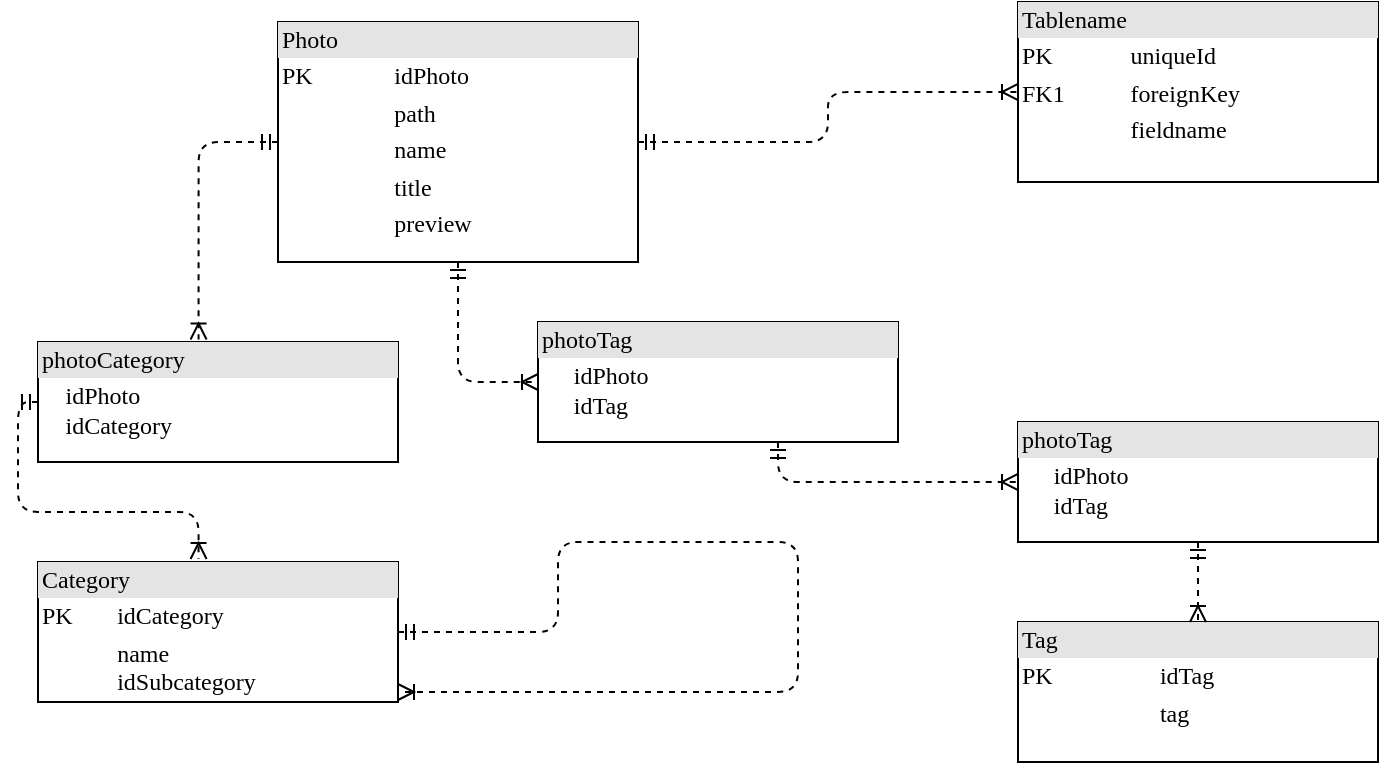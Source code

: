 <mxfile version="21.7.1" type="github">
  <diagram name="Page-1" id="2ca16b54-16f6-2749-3443-fa8db7711227">
    <mxGraphModel dx="1323" dy="707" grid="1" gridSize="10" guides="1" tooltips="1" connect="1" arrows="1" fold="1" page="1" pageScale="1" pageWidth="1100" pageHeight="850" background="none" math="0" shadow="0">
      <root>
        <mxCell id="0" />
        <mxCell id="1" parent="0" />
        <mxCell id="2ed32ef02a7f4228-19" style="edgeStyle=orthogonalEdgeStyle;html=1;dashed=1;labelBackgroundColor=none;startArrow=ERmandOne;endArrow=ERoneToMany;fontFamily=Verdana;fontSize=12;align=left;entryX=0;entryY=0.5;" parent="1" source="4DvJi_rB__Rt1rGt3kKM-1" target="2ed32ef02a7f4228-10" edge="1">
          <mxGeometry relative="1" as="geometry">
            <Array as="points">
              <mxPoint x="290" y="210" />
              <mxPoint x="410" y="210" />
              <mxPoint x="410" y="275" />
            </Array>
          </mxGeometry>
        </mxCell>
        <mxCell id="2ed32ef02a7f4228-20" style="edgeStyle=orthogonalEdgeStyle;html=1;dashed=1;labelBackgroundColor=none;startArrow=ERmandOne;endArrow=ERoneToMany;fontFamily=Verdana;fontSize=12;align=left;" parent="1" source="2ed32ef02a7f4228-2" target="2ed32ef02a7f4228-11" edge="1">
          <mxGeometry relative="1" as="geometry" />
        </mxCell>
        <mxCell id="2ed32ef02a7f4228-2" value="&lt;div style=&quot;box-sizing: border-box ; width: 100% ; background: #e4e4e4 ; padding: 2px&quot;&gt;Photo&lt;/div&gt;&lt;table style=&quot;width: 100% ; font-size: 1em&quot; cellpadding=&quot;2&quot; cellspacing=&quot;0&quot;&gt;&lt;tbody&gt;&lt;tr&gt;&lt;td&gt;PK&lt;/td&gt;&lt;td&gt;idPhoto&lt;/td&gt;&lt;/tr&gt;&lt;tr&gt;&lt;td&gt;&lt;br&gt;&lt;/td&gt;&lt;td&gt;path&lt;/td&gt;&lt;/tr&gt;&lt;tr&gt;&lt;td&gt;&lt;/td&gt;&lt;td&gt;name&lt;/td&gt;&lt;/tr&gt;&lt;tr&gt;&lt;td&gt;&lt;br&gt;&lt;/td&gt;&lt;td&gt;title&lt;br&gt;&lt;/td&gt;&lt;/tr&gt;&lt;tr&gt;&lt;td&gt;&lt;/td&gt;&lt;td&gt;preview&lt;/td&gt;&lt;/tr&gt;&lt;/tbody&gt;&lt;/table&gt;" style="verticalAlign=top;align=left;overflow=fill;html=1;rounded=0;shadow=0;comic=0;labelBackgroundColor=none;strokeWidth=1;fontFamily=Verdana;fontSize=12" parent="1" vertex="1">
          <mxGeometry x="160" y="50" width="180" height="120" as="geometry" />
        </mxCell>
        <mxCell id="2ed32ef02a7f4228-9" value="&lt;div style=&quot;box-sizing:border-box;width:100%;background:#e4e4e4;padding:2px;&quot;&gt;Tag&lt;/div&gt;&lt;table style=&quot;width:100%;font-size:1em;&quot; cellpadding=&quot;2&quot; cellspacing=&quot;0&quot;&gt;&lt;tbody&gt;&lt;tr&gt;&lt;td&gt;PK&lt;/td&gt;&lt;td&gt;idTag&lt;/td&gt;&lt;/tr&gt;&lt;tr&gt;&lt;td&gt;&lt;br&gt;&lt;/td&gt;&lt;td&gt;tag&lt;/td&gt;&lt;/tr&gt;&lt;tr&gt;&lt;td&gt;&lt;/td&gt;&lt;td&gt;&lt;br&gt;&lt;/td&gt;&lt;/tr&gt;&lt;/tbody&gt;&lt;/table&gt;" style="verticalAlign=top;align=left;overflow=fill;html=1;rounded=0;shadow=0;comic=0;labelBackgroundColor=none;strokeWidth=1;fontFamily=Verdana;fontSize=12" parent="1" vertex="1">
          <mxGeometry x="530" y="350" width="180" height="70" as="geometry" />
        </mxCell>
        <mxCell id="2ed32ef02a7f4228-21" style="edgeStyle=orthogonalEdgeStyle;html=1;entryX=0.5;entryY=0;dashed=1;labelBackgroundColor=none;startArrow=ERmandOne;endArrow=ERoneToMany;fontFamily=Verdana;fontSize=12;align=left;" parent="1" source="2ed32ef02a7f4228-10" target="2ed32ef02a7f4228-9" edge="1">
          <mxGeometry relative="1" as="geometry" />
        </mxCell>
        <mxCell id="2ed32ef02a7f4228-10" value="&lt;div style=&quot;box-sizing: border-box ; width: 100% ; background: #e4e4e4 ; padding: 2px&quot;&gt;photoTag&lt;/div&gt;&lt;table style=&quot;width: 100% ; font-size: 1em&quot; cellpadding=&quot;2&quot; cellspacing=&quot;0&quot;&gt;&lt;tbody&gt;&lt;tr&gt;&lt;td&gt;&lt;br&gt;&lt;/td&gt;&lt;td&gt;idPhoto&lt;br&gt;idTag&lt;/td&gt;&lt;/tr&gt;&lt;/tbody&gt;&lt;/table&gt;" style="verticalAlign=top;align=left;overflow=fill;html=1;rounded=0;shadow=0;comic=0;labelBackgroundColor=none;strokeWidth=1;fontFamily=Verdana;fontSize=12" parent="1" vertex="1">
          <mxGeometry x="530" y="250" width="180" height="60" as="geometry" />
        </mxCell>
        <mxCell id="2ed32ef02a7f4228-11" value="&lt;div style=&quot;box-sizing:border-box;width:100%;background:#e4e4e4;padding:2px;&quot;&gt;Tablename&lt;/div&gt;&lt;table style=&quot;width:100%;font-size:1em;&quot; cellpadding=&quot;2&quot; cellspacing=&quot;0&quot;&gt;&lt;tr&gt;&lt;td&gt;PK&lt;/td&gt;&lt;td&gt;uniqueId&lt;/td&gt;&lt;/tr&gt;&lt;tr&gt;&lt;td&gt;FK1&lt;/td&gt;&lt;td&gt;foreignKey&lt;/td&gt;&lt;/tr&gt;&lt;tr&gt;&lt;td&gt;&lt;/td&gt;&lt;td&gt;fieldname&lt;/td&gt;&lt;/tr&gt;&lt;/table&gt;" style="verticalAlign=top;align=left;overflow=fill;html=1;rounded=0;shadow=0;comic=0;labelBackgroundColor=none;strokeWidth=1;fontFamily=Verdana;fontSize=12" parent="1" vertex="1">
          <mxGeometry x="530" y="40" width="180" height="90" as="geometry" />
        </mxCell>
        <mxCell id="4DvJi_rB__Rt1rGt3kKM-2" value="&lt;div style=&quot;box-sizing:border-box;width:100%;background:#e4e4e4;padding:2px;&quot;&gt;Category&lt;/div&gt;&lt;table style=&quot;width:100%;font-size:1em;&quot; cellpadding=&quot;2&quot; cellspacing=&quot;0&quot;&gt;&lt;tbody&gt;&lt;tr&gt;&lt;td&gt;PK&lt;/td&gt;&lt;td&gt;idCategory&lt;/td&gt;&lt;/tr&gt;&lt;tr&gt;&lt;td&gt;&lt;br&gt;&lt;/td&gt;&lt;td&gt;name&lt;br&gt;idSubcategory&lt;br&gt;&lt;/td&gt;&lt;/tr&gt;&lt;tr&gt;&lt;td&gt;&lt;/td&gt;&lt;td&gt;&lt;br&gt;&lt;/td&gt;&lt;/tr&gt;&lt;/tbody&gt;&lt;/table&gt;" style="verticalAlign=top;align=left;overflow=fill;html=1;rounded=0;shadow=0;comic=0;labelBackgroundColor=none;strokeWidth=1;fontFamily=Verdana;fontSize=12" vertex="1" parent="1">
          <mxGeometry x="40" y="320" width="180" height="70" as="geometry" />
        </mxCell>
        <mxCell id="4DvJi_rB__Rt1rGt3kKM-5" style="edgeStyle=orthogonalEdgeStyle;html=1;dashed=1;labelBackgroundColor=none;startArrow=ERmandOne;endArrow=ERoneToMany;fontFamily=Verdana;fontSize=12;align=left;" edge="1" parent="1" source="4DvJi_rB__Rt1rGt3kKM-2" target="4DvJi_rB__Rt1rGt3kKM-2">
          <mxGeometry relative="1" as="geometry">
            <Array as="points">
              <mxPoint x="300" y="310" />
              <mxPoint x="420" y="310" />
              <mxPoint x="420" y="385" />
            </Array>
            <mxPoint x="300" y="160" as="sourcePoint" />
            <mxPoint x="540" y="290" as="targetPoint" />
          </mxGeometry>
        </mxCell>
        <mxCell id="4DvJi_rB__Rt1rGt3kKM-6" value="" style="edgeStyle=orthogonalEdgeStyle;html=1;dashed=1;labelBackgroundColor=none;startArrow=ERmandOne;endArrow=ERoneToMany;fontFamily=Verdana;fontSize=12;align=left;entryX=0;entryY=0.5;" edge="1" parent="1" source="2ed32ef02a7f4228-2" target="4DvJi_rB__Rt1rGt3kKM-1">
          <mxGeometry relative="1" as="geometry">
            <Array as="points" />
            <mxPoint x="290" y="150" as="sourcePoint" />
            <mxPoint x="530" y="280" as="targetPoint" />
          </mxGeometry>
        </mxCell>
        <mxCell id="4DvJi_rB__Rt1rGt3kKM-1" value="&lt;div style=&quot;box-sizing: border-box ; width: 100% ; background: #e4e4e4 ; padding: 2px&quot;&gt;photoTag&lt;/div&gt;&lt;table style=&quot;width: 100% ; font-size: 1em&quot; cellpadding=&quot;2&quot; cellspacing=&quot;0&quot;&gt;&lt;tbody&gt;&lt;tr&gt;&lt;td&gt;&lt;br&gt;&lt;/td&gt;&lt;td&gt;idPhoto&lt;br&gt;idTag&lt;/td&gt;&lt;/tr&gt;&lt;/tbody&gt;&lt;/table&gt;" style="verticalAlign=top;align=left;overflow=fill;html=1;rounded=0;shadow=0;comic=0;labelBackgroundColor=none;strokeWidth=1;fontFamily=Verdana;fontSize=12" vertex="1" parent="1">
          <mxGeometry x="290" y="200" width="180" height="60" as="geometry" />
        </mxCell>
        <mxCell id="4DvJi_rB__Rt1rGt3kKM-8" style="edgeStyle=orthogonalEdgeStyle;html=1;dashed=1;labelBackgroundColor=none;startArrow=ERmandOne;endArrow=ERoneToMany;fontFamily=Verdana;fontSize=12;align=left;exitX=0;exitY=0.5;exitDx=0;exitDy=0;entryX=0.446;entryY=-0.021;entryDx=0;entryDy=0;entryPerimeter=0;" edge="1" parent="1" source="4DvJi_rB__Rt1rGt3kKM-7" target="4DvJi_rB__Rt1rGt3kKM-2">
          <mxGeometry relative="1" as="geometry">
            <mxPoint x="350" y="110" as="sourcePoint" />
            <mxPoint x="540" y="95" as="targetPoint" />
          </mxGeometry>
        </mxCell>
        <mxCell id="4DvJi_rB__Rt1rGt3kKM-9" value="" style="edgeStyle=orthogonalEdgeStyle;html=1;dashed=1;labelBackgroundColor=none;startArrow=ERmandOne;endArrow=ERoneToMany;fontFamily=Verdana;fontSize=12;align=left;exitX=0;exitY=0.5;exitDx=0;exitDy=0;entryX=0.446;entryY=-0.021;entryDx=0;entryDy=0;entryPerimeter=0;" edge="1" parent="1" source="2ed32ef02a7f4228-2" target="4DvJi_rB__Rt1rGt3kKM-7">
          <mxGeometry relative="1" as="geometry">
            <mxPoint x="160" y="100" as="sourcePoint" />
            <mxPoint x="240" y="349" as="targetPoint" />
          </mxGeometry>
        </mxCell>
        <mxCell id="4DvJi_rB__Rt1rGt3kKM-7" value="&lt;div style=&quot;box-sizing: border-box ; width: 100% ; background: #e4e4e4 ; padding: 2px&quot;&gt;photoCategory&lt;/div&gt;&lt;table style=&quot;width: 100% ; font-size: 1em&quot; cellpadding=&quot;2&quot; cellspacing=&quot;0&quot;&gt;&lt;tbody&gt;&lt;tr&gt;&lt;td&gt;&lt;br&gt;&lt;/td&gt;&lt;td&gt;idPhoto&lt;br&gt;idCategory&lt;/td&gt;&lt;/tr&gt;&lt;/tbody&gt;&lt;/table&gt;" style="verticalAlign=top;align=left;overflow=fill;html=1;rounded=0;shadow=0;comic=0;labelBackgroundColor=none;strokeWidth=1;fontFamily=Verdana;fontSize=12" vertex="1" parent="1">
          <mxGeometry x="40" y="210" width="180" height="60" as="geometry" />
        </mxCell>
      </root>
    </mxGraphModel>
  </diagram>
</mxfile>
